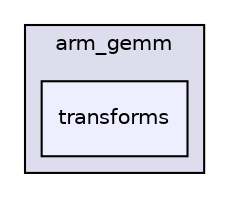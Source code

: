 digraph "src/core/NEON/kernels/arm_gemm/transforms" {
  compound=true
  node [ fontsize="10", fontname="Helvetica"];
  edge [ labelfontsize="10", labelfontname="Helvetica"];
  subgraph clusterdir_9847dd9cb7a28e46201717fa7336cf62 {
    graph [ bgcolor="#ddddee", pencolor="black", label="arm_gemm" fontname="Helvetica", fontsize="10", URL="dir_9847dd9cb7a28e46201717fa7336cf62.xhtml"]
  dir_f11c7bbf76b3b5417003d346f29c89d2 [shape=box, label="transforms", style="filled", fillcolor="#eeeeff", pencolor="black", URL="dir_f11c7bbf76b3b5417003d346f29c89d2.xhtml"];
  }
}
